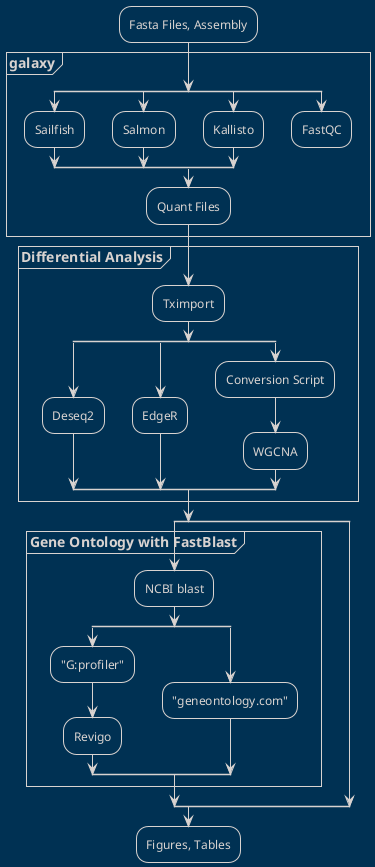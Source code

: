 @startuml
!theme blueprint
:Fasta Files, Assembly;
Partition "**galaxy**" {
        split
            :Sailfish;
        split again
            :Salmon;
        split again
            :Kallisto;
        split again
            :FastQC;
            detach
        split end
        :Quant Files;
}
Partition "**Differential Analysis**" {
        :Tximport;
        split
            :Deseq2;
        split again
            :EdgeR;
        split again
            :Conversion Script;
            :WGCNA;
        split end
}
split
Partition "**Gene Ontology with FastBlast**"{
        :NCBI blast;
        split
            :"G:profiler";
            :Revigo;
        split again
            :"geneontology.com";
        split end
}
split again
split end
:Figures, Tables;
@enduml
